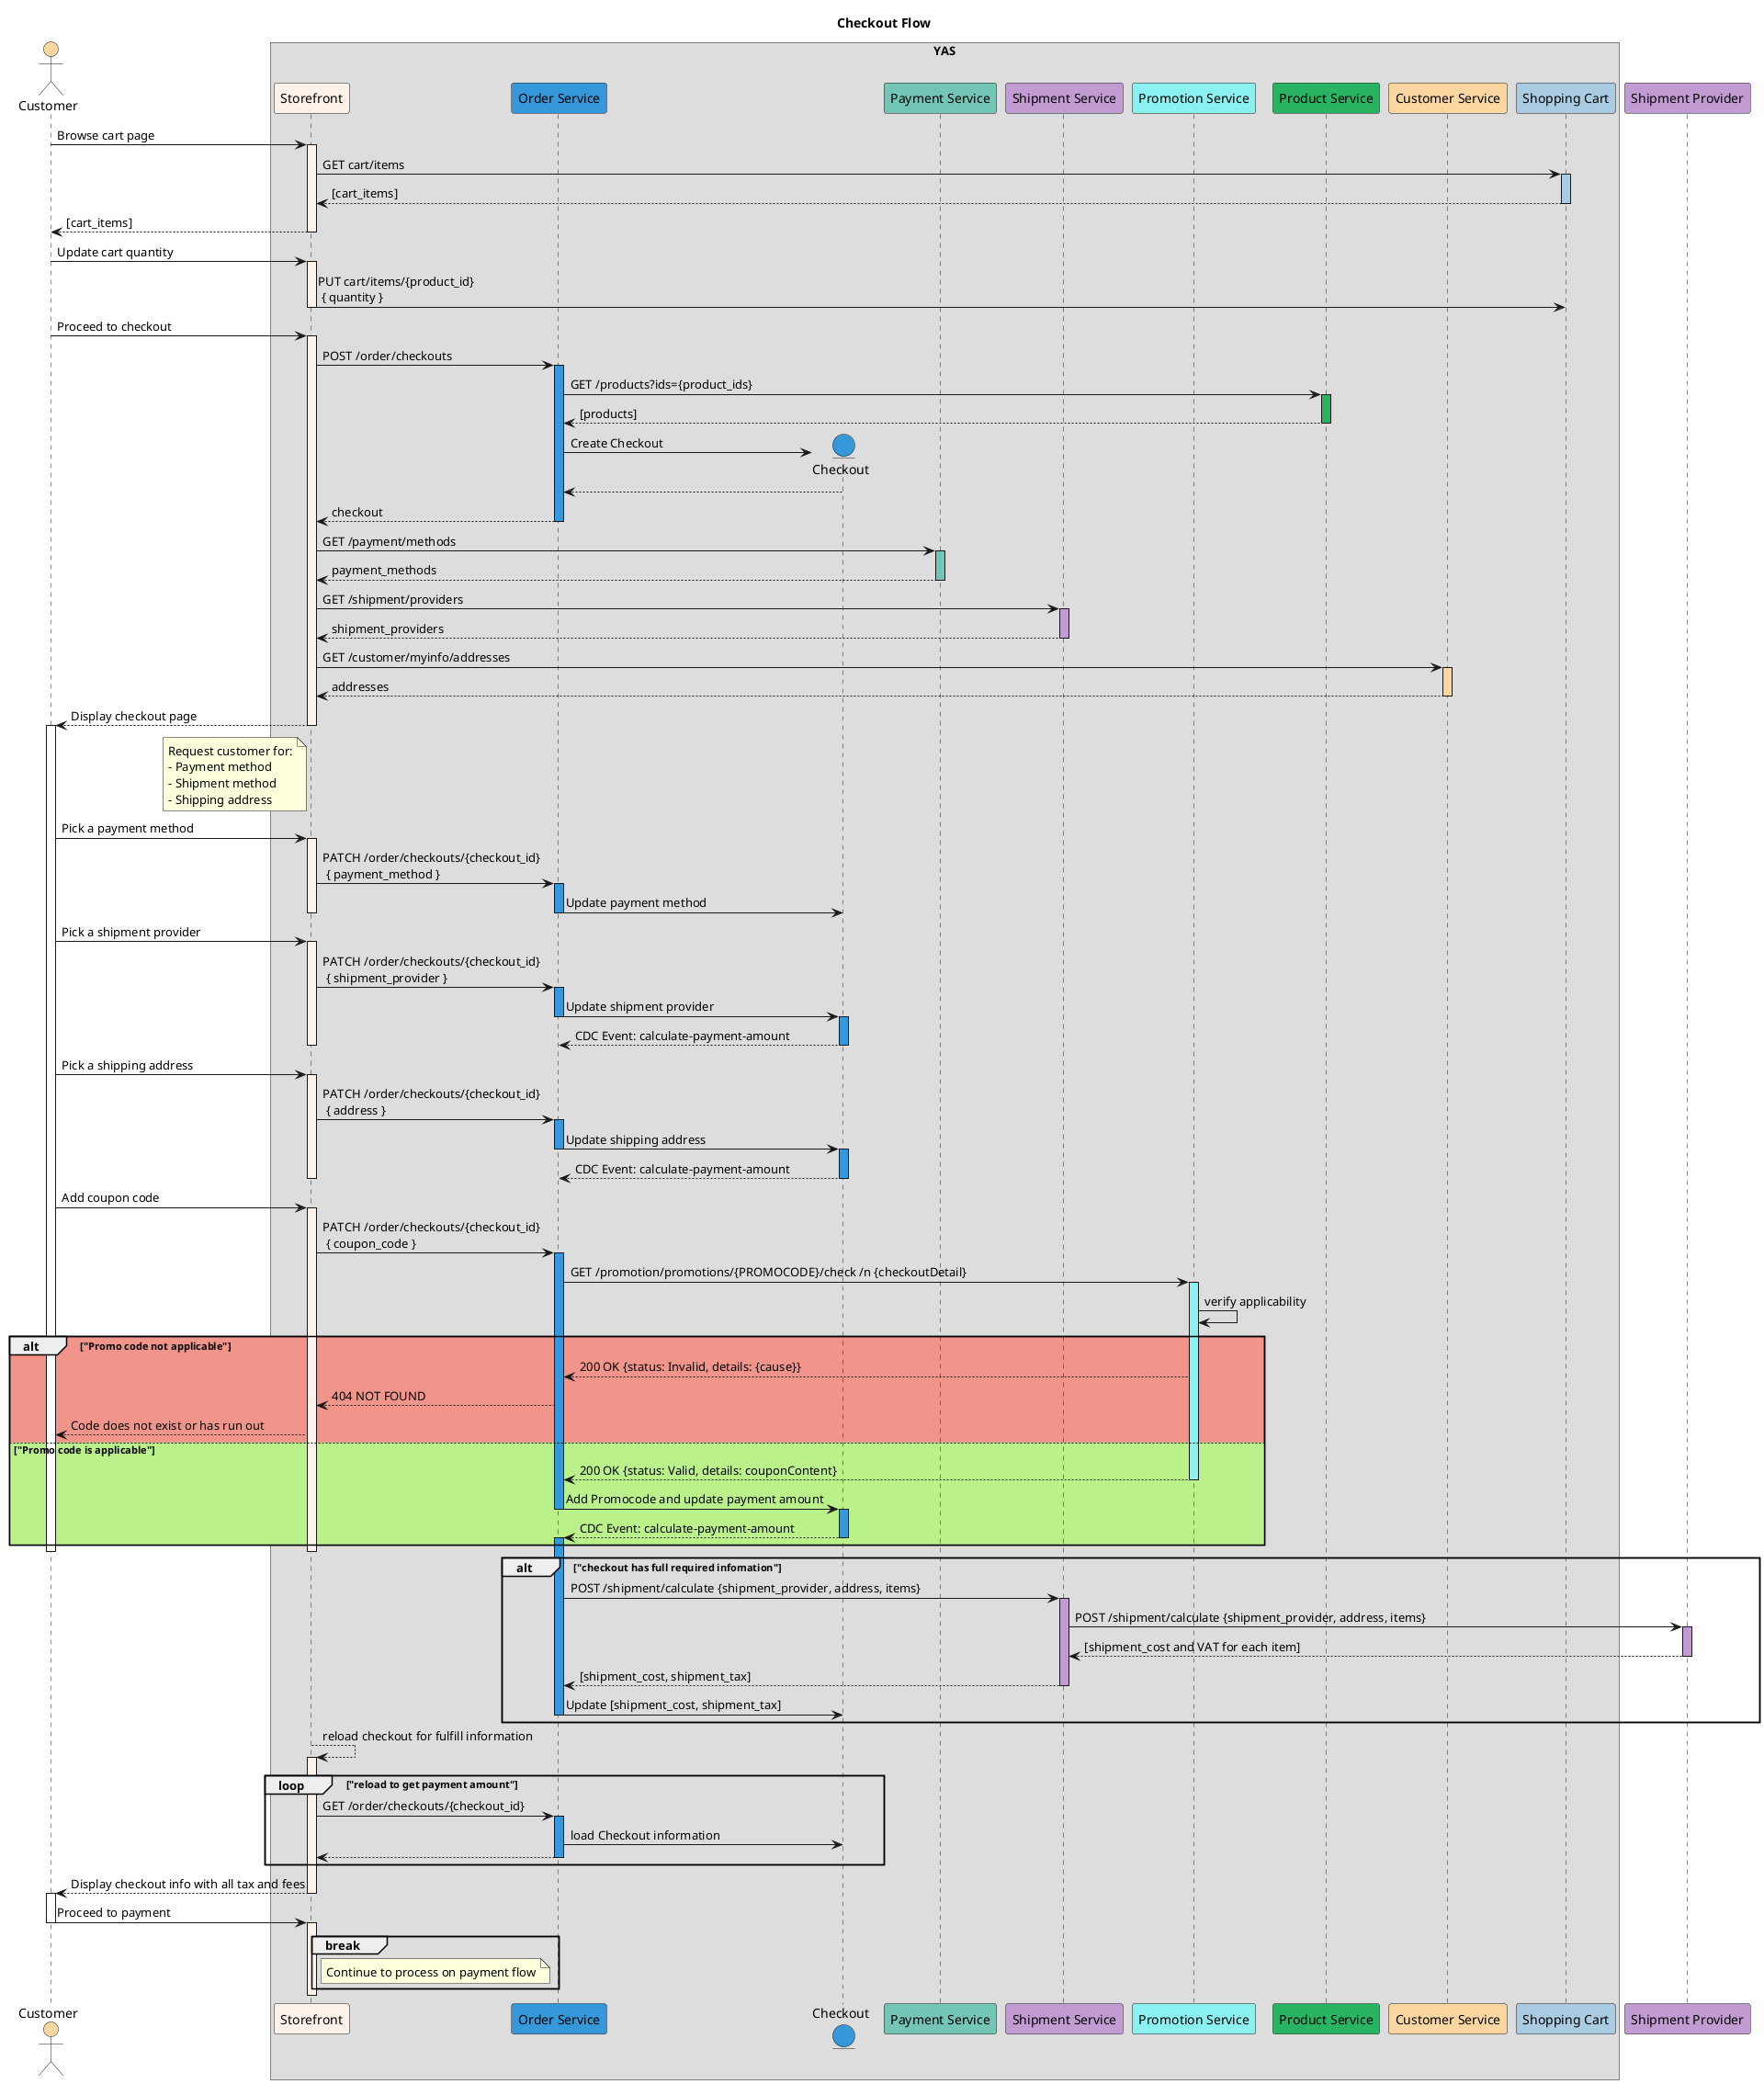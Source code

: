 @startuml Checkout Flow

title Checkout Flow

actor Customer as customer #fad7a0

box YAS
    participant "Storefront" as storefront #fdf2e9        
    participant "Order Service" as order_service #3498db    
    entity "Checkout" as checkout #3498db
    participant "Payment Service" as payment_service #73c6b6
    participant "Shipment Service" as shipment_service #c39bd3
    participant "Promotion Service" as promotion_service #8af1f0
    participant "Product Service" as product_service #28b463 
    participant "Customer Service" as customer_service #fad7a0
    participant "Shopping Cart" as shopping_cart #a9cce3
end box 

participant "Shipment Provider" as shipment_provider #c39bd3

customer -> storefront: Browse cart page
activate storefront #fdf2e9
  storefront -> shopping_cart: GET cart/items
  activate shopping_cart #a9cce3
    shopping_cart --> storefront: [cart_items]
  deactivate shopping_cart
  customer <-- storefront: [cart_items]
deactivate storefront

customer -> storefront: Update cart quantity
activate storefront #fdf2e9
  storefront -> shopping_cart: PUT cart/items/{product_id} \n { quantity }
deactivate storefront

customer -> storefront: Proceed to checkout
activate storefront #fdf2e9
  storefront -> order_service: POST /order/checkouts
  activate order_service #3498db
    order_service -> product_service: GET /products?ids={product_ids}
    activate product_service #28b463 
      product_service --> order_service: [products]
    deactivate product_service
    order_service -> checkout **: Create Checkout
    order_service <-- checkout
    storefront <-- order_service: checkout
  deactivate order_service
  storefront -> payment_service: GET /payment/methods

  'Get payment methods
  activate payment_service #73c6b6
    storefront <-- payment_service: payment_methods
  deactivate payment_service

  'Get shipment providers
  storefront -> shipment_service: GET /shipment/providers
  activate shipment_service #c39bd3
    storefront <-- shipment_service: shipment_providers
  deactivate shipment_service

  'Get customer addresses
  storefront -> customer_service: GET /customer/myinfo/addresses
  activate customer_service #fad7a0
    storefront <-- customer_service: addresses
  deactivate customer_service

  storefront --> customer: Display checkout page
  note left of storefront 
    Request customer for:
    - Payment method
    - Shipment method
    - Shipping address
  end note
deactivate storefront
activate customer

  'Pick a payment method
  customer -> storefront: Pick a payment method
  activate storefront #fdf2e9    
    storefront -> order_service: PATCH /order/checkouts/{checkout_id} \n { payment_method }
    activate order_service #3498db
      order_service -> checkout: Update payment method
    deactivate order_service    
  deactivate storefront

  'Pick a shipment provider
  customer -> storefront: Pick a shipment provider
  activate storefront #fdf2e9
    storefront -> order_service: PATCH /order/checkouts/{checkout_id} \n { shipment_provider }
    activate order_service #3498db
      order_service -> checkout: Update shipment provider
    deactivate order_service
    activate checkout #3498db
      checkout --> order_service: CDC Event: calculate-payment-amount
    deactivate checkout 
  deactivate storefront

  'Pick a shipping address
  customer -> storefront: Pick a shipping address
  activate storefront #fdf2e9
    storefront -> order_service: PATCH /order/checkouts/{checkout_id} \n { address }
    activate order_service #3498db
      order_service -> checkout: Update shipping address
    deactivate order_service
    activate checkout #3498db
      checkout --> order_service: CDC Event: calculate-payment-amount
    deactivate checkout 
  deactivate storefront
  
  'Add coupon code
  customer -> storefront: Add coupon code
  activate storefront #fdf2e9
    storefront -> order_service: PATCH /order/checkouts/{checkout_id} \n { coupon_code }
    activate order_service #3498db
      order_service -> promotion_service: GET /promotion/promotions/{PROMOCODE}/check /n {checkoutDetail}
      activate promotion_service #8af1f0
      promotion_service -> promotion_service: verify applicability
        alt #f1948a "Promo code not applicable"
          promotion_service --> order_service: 200 OK {status: Invalid, details: {cause}}
          order_service --> storefront: 404 NOT FOUND
          storefront --> customer: Code does not exist or has run out
        else #baf18a "Promo code is applicable" 
          promotion_service --> order_service: 200 OK {status: Valid, details: couponContent}
          deactivate promotion_service
          order_service -> checkout: Add Promocode and update payment amount
          deactivate order_service
          activate checkout #3498db
            checkout --> order_service: CDC Event: calculate-payment-amount
          deactivate checkout 
          activate order_service #3498db  
        end
  deactivate storefront 
deactivate customer

alt "checkout has full required infomation"
    order_service -> shipment_service: POST /shipment/calculate {shipment_provider, address, items}
    activate shipment_service #c39bd3
      shipment_service -> shipment_provider: POST /shipment/calculate {shipment_provider, address, items}
      activate shipment_provider #c39bd3
        shipment_service <-- shipment_provider: [shipment_cost and VAT for each item]
      deactivate shipment_provider
      order_service <-- shipment_service: [shipment_cost, shipment_tax]
    deactivate shipment_service
    order_service -> checkout: Update [shipment_cost, shipment_tax]
  deactivate order_service
end 

storefront --> storefront: reload checkout for fulfill information
activate storefront #fdf2e9
  loop  "reload to get payment amount"
    storefront -> order_service: GET /order/checkouts/{checkout_id}
    activate order_service #3498db
      order_service -> checkout: load Checkout information
      storefront <-- order_service
    deactivate order_service
  end
  storefront --> customer: Display checkout info with all tax and fees
deactivate storefront
activate customer
  customer -> storefront: Proceed to payment
deactivate customer
activate storefront #fdf2e9
  break
    note right of storefront
      Continue to process on payment flow
    end note
  end 
deactivate storefront

@enduml


